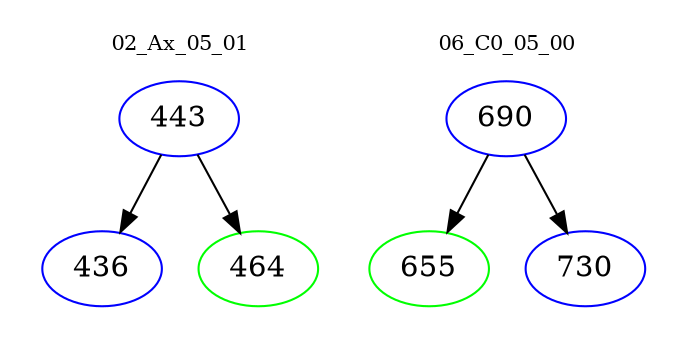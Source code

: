 digraph{
subgraph cluster_0 {
color = white
label = "02_Ax_05_01";
fontsize=10;
T0_443 [label="443", color="blue"]
T0_443 -> T0_436 [color="black"]
T0_436 [label="436", color="blue"]
T0_443 -> T0_464 [color="black"]
T0_464 [label="464", color="green"]
}
subgraph cluster_1 {
color = white
label = "06_C0_05_00";
fontsize=10;
T1_690 [label="690", color="blue"]
T1_690 -> T1_655 [color="black"]
T1_655 [label="655", color="green"]
T1_690 -> T1_730 [color="black"]
T1_730 [label="730", color="blue"]
}
}

